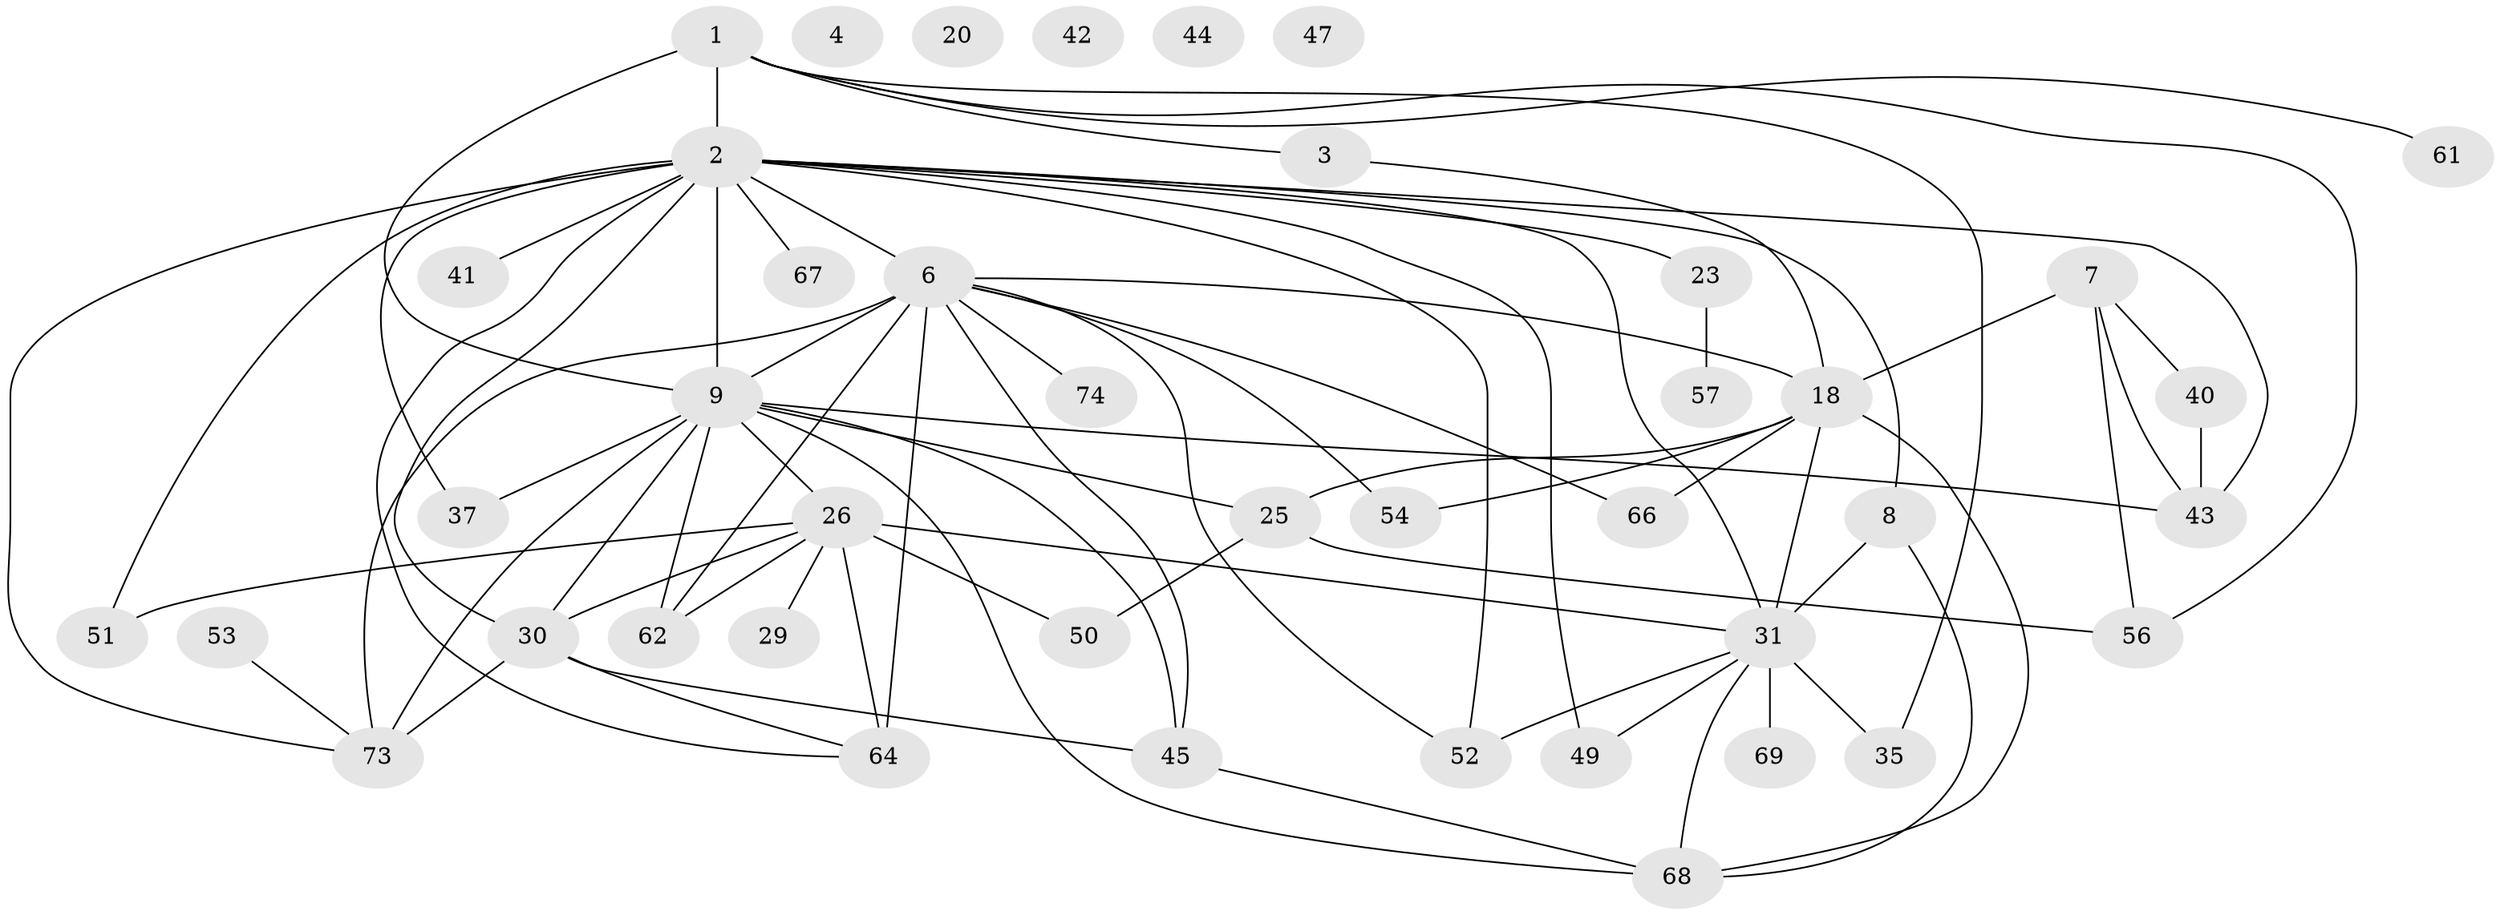 // original degree distribution, {1: 0.15294117647058825, 3: 0.2235294117647059, 2: 0.21176470588235294, 4: 0.1411764705882353, 6: 0.07058823529411765, 5: 0.10588235294117647, 8: 0.011764705882352941, 7: 0.023529411764705882, 0: 0.047058823529411764, 9: 0.011764705882352941}
// Generated by graph-tools (version 1.1) at 2025/13/03/09/25 04:13:10]
// undirected, 42 vertices, 73 edges
graph export_dot {
graph [start="1"]
  node [color=gray90,style=filled];
  1 [super="+13"];
  2 [super="+16+38"];
  3 [super="+72"];
  4 [super="+5"];
  6 [super="+19+33+10"];
  7 [super="+82"];
  8 [super="+12"];
  9 [super="+14+28+85"];
  18 [super="+27+39"];
  20;
  23;
  25 [super="+60"];
  26 [super="+55+34"];
  29;
  30 [super="+32"];
  31 [super="+58+63"];
  35 [super="+75"];
  37;
  40;
  41;
  42;
  43;
  44;
  45 [super="+46"];
  47;
  49;
  50;
  51 [super="+71"];
  52;
  53;
  54;
  56;
  57;
  61;
  62;
  64 [super="+76"];
  66;
  67;
  68;
  69;
  73;
  74;
  1 -- 3;
  1 -- 9 [weight=2];
  1 -- 56;
  1 -- 61;
  1 -- 2 [weight=4];
  1 -- 35;
  2 -- 73;
  2 -- 64;
  2 -- 67;
  2 -- 37;
  2 -- 6;
  2 -- 9 [weight=3];
  2 -- 49;
  2 -- 51 [weight=3];
  2 -- 52;
  2 -- 30;
  2 -- 8;
  2 -- 31;
  2 -- 23;
  2 -- 41;
  2 -- 43;
  3 -- 18;
  6 -- 52;
  6 -- 66;
  6 -- 9 [weight=2];
  6 -- 64 [weight=3];
  6 -- 54;
  6 -- 73;
  6 -- 74;
  6 -- 45;
  6 -- 62;
  6 -- 18;
  7 -- 40;
  7 -- 56;
  7 -- 43;
  7 -- 18;
  8 -- 31 [weight=3];
  8 -- 68;
  9 -- 62;
  9 -- 68;
  9 -- 37;
  9 -- 43;
  9 -- 45 [weight=3];
  9 -- 73;
  9 -- 26;
  9 -- 25;
  9 -- 30;
  18 -- 54;
  18 -- 68;
  18 -- 31;
  18 -- 66;
  18 -- 25;
  23 -- 57;
  25 -- 50;
  25 -- 56;
  26 -- 29;
  26 -- 50;
  26 -- 62;
  26 -- 30;
  26 -- 51;
  26 -- 31;
  26 -- 64;
  30 -- 64;
  30 -- 73 [weight=2];
  30 -- 45;
  31 -- 49;
  31 -- 69;
  31 -- 68;
  31 -- 52;
  31 -- 35;
  40 -- 43;
  45 -- 68;
  53 -- 73;
}
